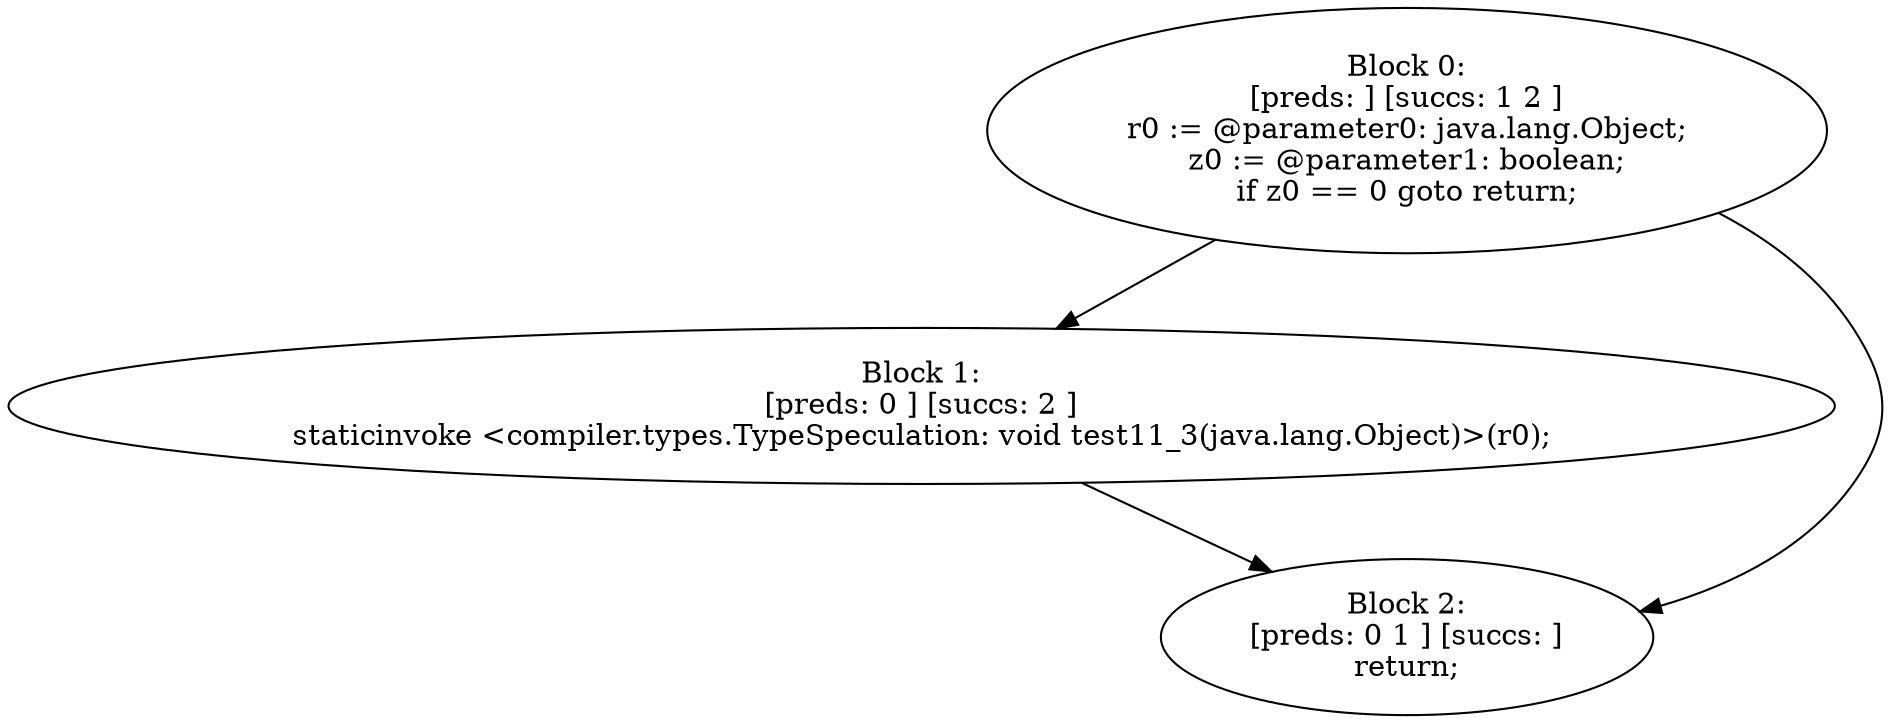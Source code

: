 digraph "unitGraph" {
    "Block 0:
[preds: ] [succs: 1 2 ]
r0 := @parameter0: java.lang.Object;
z0 := @parameter1: boolean;
if z0 == 0 goto return;
"
    "Block 1:
[preds: 0 ] [succs: 2 ]
staticinvoke <compiler.types.TypeSpeculation: void test11_3(java.lang.Object)>(r0);
"
    "Block 2:
[preds: 0 1 ] [succs: ]
return;
"
    "Block 0:
[preds: ] [succs: 1 2 ]
r0 := @parameter0: java.lang.Object;
z0 := @parameter1: boolean;
if z0 == 0 goto return;
"->"Block 1:
[preds: 0 ] [succs: 2 ]
staticinvoke <compiler.types.TypeSpeculation: void test11_3(java.lang.Object)>(r0);
";
    "Block 0:
[preds: ] [succs: 1 2 ]
r0 := @parameter0: java.lang.Object;
z0 := @parameter1: boolean;
if z0 == 0 goto return;
"->"Block 2:
[preds: 0 1 ] [succs: ]
return;
";
    "Block 1:
[preds: 0 ] [succs: 2 ]
staticinvoke <compiler.types.TypeSpeculation: void test11_3(java.lang.Object)>(r0);
"->"Block 2:
[preds: 0 1 ] [succs: ]
return;
";
}
